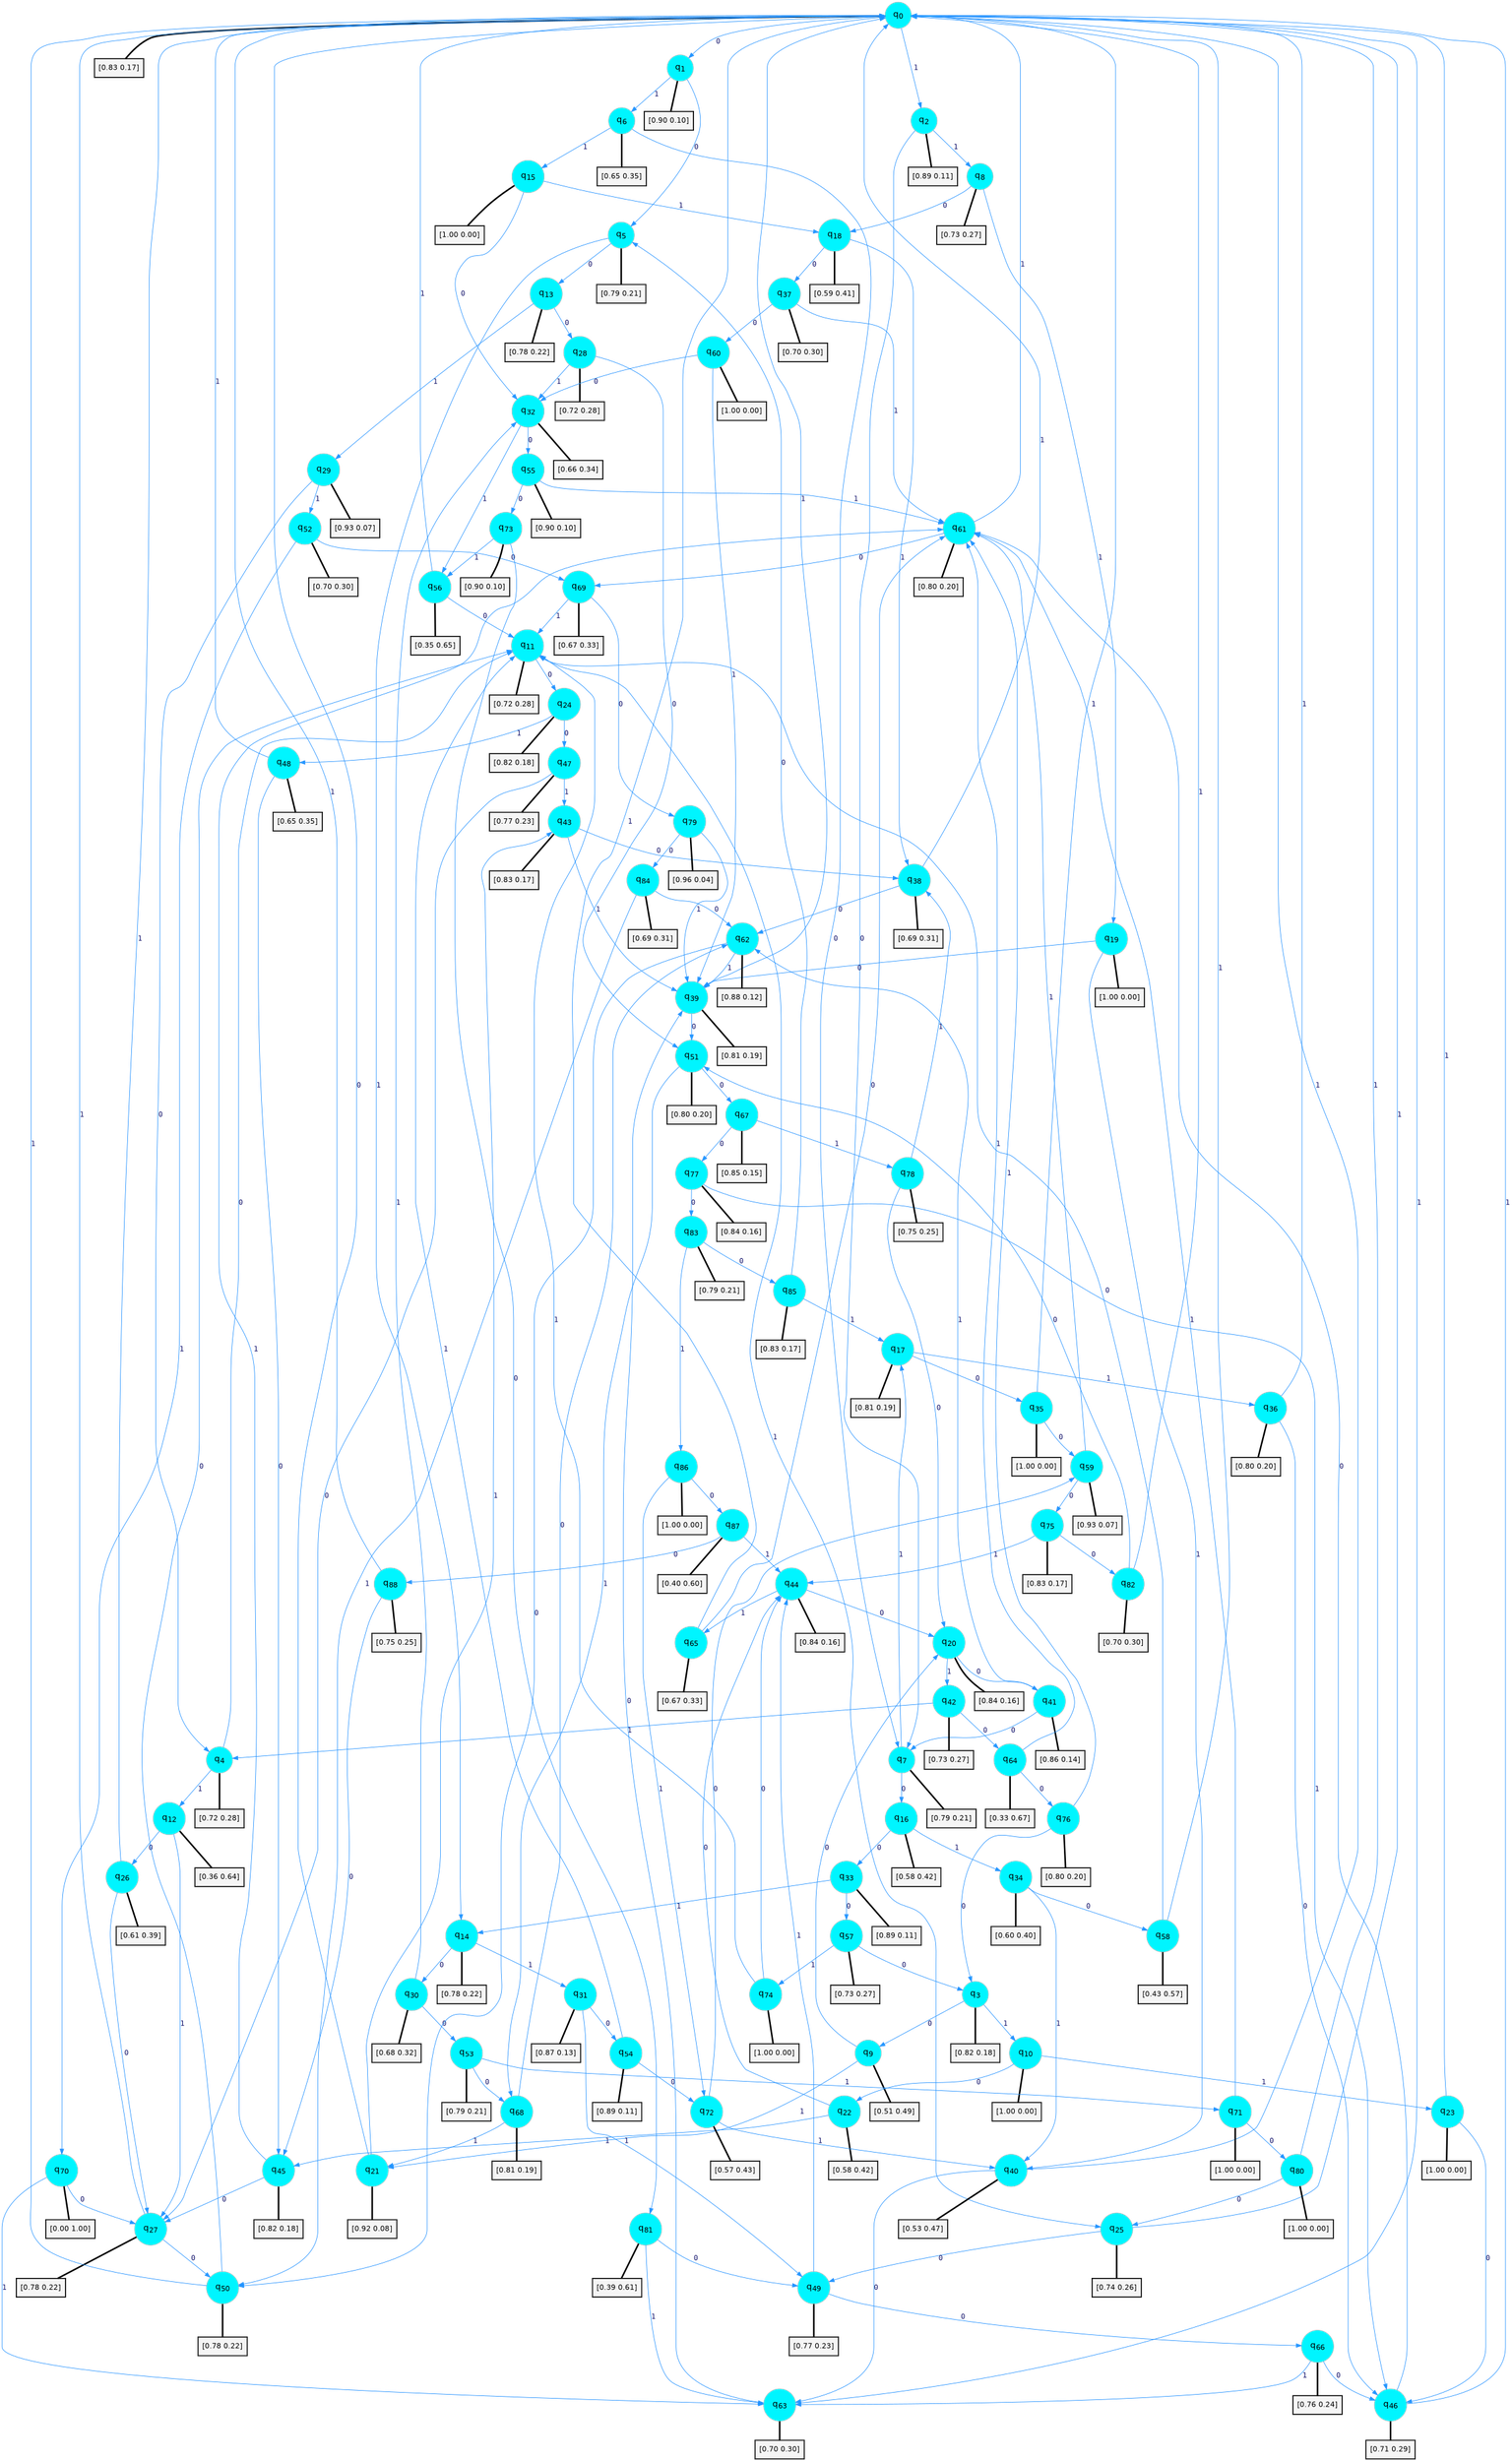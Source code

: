 digraph G {
graph [
bgcolor=transparent, dpi=300, rankdir=TD, size="40,25"];
node [
color=gray, fillcolor=turquoise1, fontcolor=black, fontname=Helvetica, fontsize=16, fontweight=bold, shape=circle, style=filled];
edge [
arrowsize=1, color=dodgerblue1, fontcolor=midnightblue, fontname=courier, fontweight=bold, penwidth=1, style=solid, weight=20];
0[label=<q<SUB>0</SUB>>];
1[label=<q<SUB>1</SUB>>];
2[label=<q<SUB>2</SUB>>];
3[label=<q<SUB>3</SUB>>];
4[label=<q<SUB>4</SUB>>];
5[label=<q<SUB>5</SUB>>];
6[label=<q<SUB>6</SUB>>];
7[label=<q<SUB>7</SUB>>];
8[label=<q<SUB>8</SUB>>];
9[label=<q<SUB>9</SUB>>];
10[label=<q<SUB>10</SUB>>];
11[label=<q<SUB>11</SUB>>];
12[label=<q<SUB>12</SUB>>];
13[label=<q<SUB>13</SUB>>];
14[label=<q<SUB>14</SUB>>];
15[label=<q<SUB>15</SUB>>];
16[label=<q<SUB>16</SUB>>];
17[label=<q<SUB>17</SUB>>];
18[label=<q<SUB>18</SUB>>];
19[label=<q<SUB>19</SUB>>];
20[label=<q<SUB>20</SUB>>];
21[label=<q<SUB>21</SUB>>];
22[label=<q<SUB>22</SUB>>];
23[label=<q<SUB>23</SUB>>];
24[label=<q<SUB>24</SUB>>];
25[label=<q<SUB>25</SUB>>];
26[label=<q<SUB>26</SUB>>];
27[label=<q<SUB>27</SUB>>];
28[label=<q<SUB>28</SUB>>];
29[label=<q<SUB>29</SUB>>];
30[label=<q<SUB>30</SUB>>];
31[label=<q<SUB>31</SUB>>];
32[label=<q<SUB>32</SUB>>];
33[label=<q<SUB>33</SUB>>];
34[label=<q<SUB>34</SUB>>];
35[label=<q<SUB>35</SUB>>];
36[label=<q<SUB>36</SUB>>];
37[label=<q<SUB>37</SUB>>];
38[label=<q<SUB>38</SUB>>];
39[label=<q<SUB>39</SUB>>];
40[label=<q<SUB>40</SUB>>];
41[label=<q<SUB>41</SUB>>];
42[label=<q<SUB>42</SUB>>];
43[label=<q<SUB>43</SUB>>];
44[label=<q<SUB>44</SUB>>];
45[label=<q<SUB>45</SUB>>];
46[label=<q<SUB>46</SUB>>];
47[label=<q<SUB>47</SUB>>];
48[label=<q<SUB>48</SUB>>];
49[label=<q<SUB>49</SUB>>];
50[label=<q<SUB>50</SUB>>];
51[label=<q<SUB>51</SUB>>];
52[label=<q<SUB>52</SUB>>];
53[label=<q<SUB>53</SUB>>];
54[label=<q<SUB>54</SUB>>];
55[label=<q<SUB>55</SUB>>];
56[label=<q<SUB>56</SUB>>];
57[label=<q<SUB>57</SUB>>];
58[label=<q<SUB>58</SUB>>];
59[label=<q<SUB>59</SUB>>];
60[label=<q<SUB>60</SUB>>];
61[label=<q<SUB>61</SUB>>];
62[label=<q<SUB>62</SUB>>];
63[label=<q<SUB>63</SUB>>];
64[label=<q<SUB>64</SUB>>];
65[label=<q<SUB>65</SUB>>];
66[label=<q<SUB>66</SUB>>];
67[label=<q<SUB>67</SUB>>];
68[label=<q<SUB>68</SUB>>];
69[label=<q<SUB>69</SUB>>];
70[label=<q<SUB>70</SUB>>];
71[label=<q<SUB>71</SUB>>];
72[label=<q<SUB>72</SUB>>];
73[label=<q<SUB>73</SUB>>];
74[label=<q<SUB>74</SUB>>];
75[label=<q<SUB>75</SUB>>];
76[label=<q<SUB>76</SUB>>];
77[label=<q<SUB>77</SUB>>];
78[label=<q<SUB>78</SUB>>];
79[label=<q<SUB>79</SUB>>];
80[label=<q<SUB>80</SUB>>];
81[label=<q<SUB>81</SUB>>];
82[label=<q<SUB>82</SUB>>];
83[label=<q<SUB>83</SUB>>];
84[label=<q<SUB>84</SUB>>];
85[label=<q<SUB>85</SUB>>];
86[label=<q<SUB>86</SUB>>];
87[label=<q<SUB>87</SUB>>];
88[label=<q<SUB>88</SUB>>];
89[label="[0.83 0.17]", shape=box,fontcolor=black, fontname=Helvetica, fontsize=14, penwidth=2, fillcolor=whitesmoke,color=black];
90[label="[0.90 0.10]", shape=box,fontcolor=black, fontname=Helvetica, fontsize=14, penwidth=2, fillcolor=whitesmoke,color=black];
91[label="[0.89 0.11]", shape=box,fontcolor=black, fontname=Helvetica, fontsize=14, penwidth=2, fillcolor=whitesmoke,color=black];
92[label="[0.82 0.18]", shape=box,fontcolor=black, fontname=Helvetica, fontsize=14, penwidth=2, fillcolor=whitesmoke,color=black];
93[label="[0.72 0.28]", shape=box,fontcolor=black, fontname=Helvetica, fontsize=14, penwidth=2, fillcolor=whitesmoke,color=black];
94[label="[0.79 0.21]", shape=box,fontcolor=black, fontname=Helvetica, fontsize=14, penwidth=2, fillcolor=whitesmoke,color=black];
95[label="[0.65 0.35]", shape=box,fontcolor=black, fontname=Helvetica, fontsize=14, penwidth=2, fillcolor=whitesmoke,color=black];
96[label="[0.79 0.21]", shape=box,fontcolor=black, fontname=Helvetica, fontsize=14, penwidth=2, fillcolor=whitesmoke,color=black];
97[label="[0.73 0.27]", shape=box,fontcolor=black, fontname=Helvetica, fontsize=14, penwidth=2, fillcolor=whitesmoke,color=black];
98[label="[0.51 0.49]", shape=box,fontcolor=black, fontname=Helvetica, fontsize=14, penwidth=2, fillcolor=whitesmoke,color=black];
99[label="[1.00 0.00]", shape=box,fontcolor=black, fontname=Helvetica, fontsize=14, penwidth=2, fillcolor=whitesmoke,color=black];
100[label="[0.72 0.28]", shape=box,fontcolor=black, fontname=Helvetica, fontsize=14, penwidth=2, fillcolor=whitesmoke,color=black];
101[label="[0.36 0.64]", shape=box,fontcolor=black, fontname=Helvetica, fontsize=14, penwidth=2, fillcolor=whitesmoke,color=black];
102[label="[0.78 0.22]", shape=box,fontcolor=black, fontname=Helvetica, fontsize=14, penwidth=2, fillcolor=whitesmoke,color=black];
103[label="[0.78 0.22]", shape=box,fontcolor=black, fontname=Helvetica, fontsize=14, penwidth=2, fillcolor=whitesmoke,color=black];
104[label="[1.00 0.00]", shape=box,fontcolor=black, fontname=Helvetica, fontsize=14, penwidth=2, fillcolor=whitesmoke,color=black];
105[label="[0.58 0.42]", shape=box,fontcolor=black, fontname=Helvetica, fontsize=14, penwidth=2, fillcolor=whitesmoke,color=black];
106[label="[0.81 0.19]", shape=box,fontcolor=black, fontname=Helvetica, fontsize=14, penwidth=2, fillcolor=whitesmoke,color=black];
107[label="[0.59 0.41]", shape=box,fontcolor=black, fontname=Helvetica, fontsize=14, penwidth=2, fillcolor=whitesmoke,color=black];
108[label="[1.00 0.00]", shape=box,fontcolor=black, fontname=Helvetica, fontsize=14, penwidth=2, fillcolor=whitesmoke,color=black];
109[label="[0.84 0.16]", shape=box,fontcolor=black, fontname=Helvetica, fontsize=14, penwidth=2, fillcolor=whitesmoke,color=black];
110[label="[0.92 0.08]", shape=box,fontcolor=black, fontname=Helvetica, fontsize=14, penwidth=2, fillcolor=whitesmoke,color=black];
111[label="[0.58 0.42]", shape=box,fontcolor=black, fontname=Helvetica, fontsize=14, penwidth=2, fillcolor=whitesmoke,color=black];
112[label="[1.00 0.00]", shape=box,fontcolor=black, fontname=Helvetica, fontsize=14, penwidth=2, fillcolor=whitesmoke,color=black];
113[label="[0.82 0.18]", shape=box,fontcolor=black, fontname=Helvetica, fontsize=14, penwidth=2, fillcolor=whitesmoke,color=black];
114[label="[0.74 0.26]", shape=box,fontcolor=black, fontname=Helvetica, fontsize=14, penwidth=2, fillcolor=whitesmoke,color=black];
115[label="[0.61 0.39]", shape=box,fontcolor=black, fontname=Helvetica, fontsize=14, penwidth=2, fillcolor=whitesmoke,color=black];
116[label="[0.78 0.22]", shape=box,fontcolor=black, fontname=Helvetica, fontsize=14, penwidth=2, fillcolor=whitesmoke,color=black];
117[label="[0.72 0.28]", shape=box,fontcolor=black, fontname=Helvetica, fontsize=14, penwidth=2, fillcolor=whitesmoke,color=black];
118[label="[0.93 0.07]", shape=box,fontcolor=black, fontname=Helvetica, fontsize=14, penwidth=2, fillcolor=whitesmoke,color=black];
119[label="[0.68 0.32]", shape=box,fontcolor=black, fontname=Helvetica, fontsize=14, penwidth=2, fillcolor=whitesmoke,color=black];
120[label="[0.87 0.13]", shape=box,fontcolor=black, fontname=Helvetica, fontsize=14, penwidth=2, fillcolor=whitesmoke,color=black];
121[label="[0.66 0.34]", shape=box,fontcolor=black, fontname=Helvetica, fontsize=14, penwidth=2, fillcolor=whitesmoke,color=black];
122[label="[0.89 0.11]", shape=box,fontcolor=black, fontname=Helvetica, fontsize=14, penwidth=2, fillcolor=whitesmoke,color=black];
123[label="[0.60 0.40]", shape=box,fontcolor=black, fontname=Helvetica, fontsize=14, penwidth=2, fillcolor=whitesmoke,color=black];
124[label="[1.00 0.00]", shape=box,fontcolor=black, fontname=Helvetica, fontsize=14, penwidth=2, fillcolor=whitesmoke,color=black];
125[label="[0.80 0.20]", shape=box,fontcolor=black, fontname=Helvetica, fontsize=14, penwidth=2, fillcolor=whitesmoke,color=black];
126[label="[0.70 0.30]", shape=box,fontcolor=black, fontname=Helvetica, fontsize=14, penwidth=2, fillcolor=whitesmoke,color=black];
127[label="[0.69 0.31]", shape=box,fontcolor=black, fontname=Helvetica, fontsize=14, penwidth=2, fillcolor=whitesmoke,color=black];
128[label="[0.81 0.19]", shape=box,fontcolor=black, fontname=Helvetica, fontsize=14, penwidth=2, fillcolor=whitesmoke,color=black];
129[label="[0.53 0.47]", shape=box,fontcolor=black, fontname=Helvetica, fontsize=14, penwidth=2, fillcolor=whitesmoke,color=black];
130[label="[0.86 0.14]", shape=box,fontcolor=black, fontname=Helvetica, fontsize=14, penwidth=2, fillcolor=whitesmoke,color=black];
131[label="[0.73 0.27]", shape=box,fontcolor=black, fontname=Helvetica, fontsize=14, penwidth=2, fillcolor=whitesmoke,color=black];
132[label="[0.83 0.17]", shape=box,fontcolor=black, fontname=Helvetica, fontsize=14, penwidth=2, fillcolor=whitesmoke,color=black];
133[label="[0.84 0.16]", shape=box,fontcolor=black, fontname=Helvetica, fontsize=14, penwidth=2, fillcolor=whitesmoke,color=black];
134[label="[0.82 0.18]", shape=box,fontcolor=black, fontname=Helvetica, fontsize=14, penwidth=2, fillcolor=whitesmoke,color=black];
135[label="[0.71 0.29]", shape=box,fontcolor=black, fontname=Helvetica, fontsize=14, penwidth=2, fillcolor=whitesmoke,color=black];
136[label="[0.77 0.23]", shape=box,fontcolor=black, fontname=Helvetica, fontsize=14, penwidth=2, fillcolor=whitesmoke,color=black];
137[label="[0.65 0.35]", shape=box,fontcolor=black, fontname=Helvetica, fontsize=14, penwidth=2, fillcolor=whitesmoke,color=black];
138[label="[0.77 0.23]", shape=box,fontcolor=black, fontname=Helvetica, fontsize=14, penwidth=2, fillcolor=whitesmoke,color=black];
139[label="[0.78 0.22]", shape=box,fontcolor=black, fontname=Helvetica, fontsize=14, penwidth=2, fillcolor=whitesmoke,color=black];
140[label="[0.80 0.20]", shape=box,fontcolor=black, fontname=Helvetica, fontsize=14, penwidth=2, fillcolor=whitesmoke,color=black];
141[label="[0.70 0.30]", shape=box,fontcolor=black, fontname=Helvetica, fontsize=14, penwidth=2, fillcolor=whitesmoke,color=black];
142[label="[0.79 0.21]", shape=box,fontcolor=black, fontname=Helvetica, fontsize=14, penwidth=2, fillcolor=whitesmoke,color=black];
143[label="[0.89 0.11]", shape=box,fontcolor=black, fontname=Helvetica, fontsize=14, penwidth=2, fillcolor=whitesmoke,color=black];
144[label="[0.90 0.10]", shape=box,fontcolor=black, fontname=Helvetica, fontsize=14, penwidth=2, fillcolor=whitesmoke,color=black];
145[label="[0.35 0.65]", shape=box,fontcolor=black, fontname=Helvetica, fontsize=14, penwidth=2, fillcolor=whitesmoke,color=black];
146[label="[0.73 0.27]", shape=box,fontcolor=black, fontname=Helvetica, fontsize=14, penwidth=2, fillcolor=whitesmoke,color=black];
147[label="[0.43 0.57]", shape=box,fontcolor=black, fontname=Helvetica, fontsize=14, penwidth=2, fillcolor=whitesmoke,color=black];
148[label="[0.93 0.07]", shape=box,fontcolor=black, fontname=Helvetica, fontsize=14, penwidth=2, fillcolor=whitesmoke,color=black];
149[label="[1.00 0.00]", shape=box,fontcolor=black, fontname=Helvetica, fontsize=14, penwidth=2, fillcolor=whitesmoke,color=black];
150[label="[0.80 0.20]", shape=box,fontcolor=black, fontname=Helvetica, fontsize=14, penwidth=2, fillcolor=whitesmoke,color=black];
151[label="[0.88 0.12]", shape=box,fontcolor=black, fontname=Helvetica, fontsize=14, penwidth=2, fillcolor=whitesmoke,color=black];
152[label="[0.70 0.30]", shape=box,fontcolor=black, fontname=Helvetica, fontsize=14, penwidth=2, fillcolor=whitesmoke,color=black];
153[label="[0.33 0.67]", shape=box,fontcolor=black, fontname=Helvetica, fontsize=14, penwidth=2, fillcolor=whitesmoke,color=black];
154[label="[0.67 0.33]", shape=box,fontcolor=black, fontname=Helvetica, fontsize=14, penwidth=2, fillcolor=whitesmoke,color=black];
155[label="[0.76 0.24]", shape=box,fontcolor=black, fontname=Helvetica, fontsize=14, penwidth=2, fillcolor=whitesmoke,color=black];
156[label="[0.85 0.15]", shape=box,fontcolor=black, fontname=Helvetica, fontsize=14, penwidth=2, fillcolor=whitesmoke,color=black];
157[label="[0.81 0.19]", shape=box,fontcolor=black, fontname=Helvetica, fontsize=14, penwidth=2, fillcolor=whitesmoke,color=black];
158[label="[0.67 0.33]", shape=box,fontcolor=black, fontname=Helvetica, fontsize=14, penwidth=2, fillcolor=whitesmoke,color=black];
159[label="[0.00 1.00]", shape=box,fontcolor=black, fontname=Helvetica, fontsize=14, penwidth=2, fillcolor=whitesmoke,color=black];
160[label="[1.00 0.00]", shape=box,fontcolor=black, fontname=Helvetica, fontsize=14, penwidth=2, fillcolor=whitesmoke,color=black];
161[label="[0.57 0.43]", shape=box,fontcolor=black, fontname=Helvetica, fontsize=14, penwidth=2, fillcolor=whitesmoke,color=black];
162[label="[0.90 0.10]", shape=box,fontcolor=black, fontname=Helvetica, fontsize=14, penwidth=2, fillcolor=whitesmoke,color=black];
163[label="[1.00 0.00]", shape=box,fontcolor=black, fontname=Helvetica, fontsize=14, penwidth=2, fillcolor=whitesmoke,color=black];
164[label="[0.83 0.17]", shape=box,fontcolor=black, fontname=Helvetica, fontsize=14, penwidth=2, fillcolor=whitesmoke,color=black];
165[label="[0.80 0.20]", shape=box,fontcolor=black, fontname=Helvetica, fontsize=14, penwidth=2, fillcolor=whitesmoke,color=black];
166[label="[0.84 0.16]", shape=box,fontcolor=black, fontname=Helvetica, fontsize=14, penwidth=2, fillcolor=whitesmoke,color=black];
167[label="[0.75 0.25]", shape=box,fontcolor=black, fontname=Helvetica, fontsize=14, penwidth=2, fillcolor=whitesmoke,color=black];
168[label="[0.96 0.04]", shape=box,fontcolor=black, fontname=Helvetica, fontsize=14, penwidth=2, fillcolor=whitesmoke,color=black];
169[label="[1.00 0.00]", shape=box,fontcolor=black, fontname=Helvetica, fontsize=14, penwidth=2, fillcolor=whitesmoke,color=black];
170[label="[0.39 0.61]", shape=box,fontcolor=black, fontname=Helvetica, fontsize=14, penwidth=2, fillcolor=whitesmoke,color=black];
171[label="[0.70 0.30]", shape=box,fontcolor=black, fontname=Helvetica, fontsize=14, penwidth=2, fillcolor=whitesmoke,color=black];
172[label="[0.79 0.21]", shape=box,fontcolor=black, fontname=Helvetica, fontsize=14, penwidth=2, fillcolor=whitesmoke,color=black];
173[label="[0.69 0.31]", shape=box,fontcolor=black, fontname=Helvetica, fontsize=14, penwidth=2, fillcolor=whitesmoke,color=black];
174[label="[0.83 0.17]", shape=box,fontcolor=black, fontname=Helvetica, fontsize=14, penwidth=2, fillcolor=whitesmoke,color=black];
175[label="[1.00 0.00]", shape=box,fontcolor=black, fontname=Helvetica, fontsize=14, penwidth=2, fillcolor=whitesmoke,color=black];
176[label="[0.40 0.60]", shape=box,fontcolor=black, fontname=Helvetica, fontsize=14, penwidth=2, fillcolor=whitesmoke,color=black];
177[label="[0.75 0.25]", shape=box,fontcolor=black, fontname=Helvetica, fontsize=14, penwidth=2, fillcolor=whitesmoke,color=black];
0->1 [label=0];
0->2 [label=1];
0->89 [arrowhead=none, penwidth=3,color=black];
1->5 [label=0];
1->6 [label=1];
1->90 [arrowhead=none, penwidth=3,color=black];
2->7 [label=0];
2->8 [label=1];
2->91 [arrowhead=none, penwidth=3,color=black];
3->9 [label=0];
3->10 [label=1];
3->92 [arrowhead=none, penwidth=3,color=black];
4->11 [label=0];
4->12 [label=1];
4->93 [arrowhead=none, penwidth=3,color=black];
5->13 [label=0];
5->14 [label=1];
5->94 [arrowhead=none, penwidth=3,color=black];
6->7 [label=0];
6->15 [label=1];
6->95 [arrowhead=none, penwidth=3,color=black];
7->16 [label=0];
7->17 [label=1];
7->96 [arrowhead=none, penwidth=3,color=black];
8->18 [label=0];
8->19 [label=1];
8->97 [arrowhead=none, penwidth=3,color=black];
9->20 [label=0];
9->21 [label=1];
9->98 [arrowhead=none, penwidth=3,color=black];
10->22 [label=0];
10->23 [label=1];
10->99 [arrowhead=none, penwidth=3,color=black];
11->24 [label=0];
11->25 [label=1];
11->100 [arrowhead=none, penwidth=3,color=black];
12->26 [label=0];
12->27 [label=1];
12->101 [arrowhead=none, penwidth=3,color=black];
13->28 [label=0];
13->29 [label=1];
13->102 [arrowhead=none, penwidth=3,color=black];
14->30 [label=0];
14->31 [label=1];
14->103 [arrowhead=none, penwidth=3,color=black];
15->32 [label=0];
15->18 [label=1];
15->104 [arrowhead=none, penwidth=3,color=black];
16->33 [label=0];
16->34 [label=1];
16->105 [arrowhead=none, penwidth=3,color=black];
17->35 [label=0];
17->36 [label=1];
17->106 [arrowhead=none, penwidth=3,color=black];
18->37 [label=0];
18->38 [label=1];
18->107 [arrowhead=none, penwidth=3,color=black];
19->39 [label=0];
19->40 [label=1];
19->108 [arrowhead=none, penwidth=3,color=black];
20->41 [label=0];
20->42 [label=1];
20->109 [arrowhead=none, penwidth=3,color=black];
21->0 [label=0];
21->43 [label=1];
21->110 [arrowhead=none, penwidth=3,color=black];
22->44 [label=0];
22->45 [label=1];
22->111 [arrowhead=none, penwidth=3,color=black];
23->46 [label=0];
23->0 [label=1];
23->112 [arrowhead=none, penwidth=3,color=black];
24->47 [label=0];
24->48 [label=1];
24->113 [arrowhead=none, penwidth=3,color=black];
25->49 [label=0];
25->0 [label=1];
25->114 [arrowhead=none, penwidth=3,color=black];
26->27 [label=0];
26->0 [label=1];
26->115 [arrowhead=none, penwidth=3,color=black];
27->50 [label=0];
27->0 [label=1];
27->116 [arrowhead=none, penwidth=3,color=black];
28->51 [label=0];
28->32 [label=1];
28->117 [arrowhead=none, penwidth=3,color=black];
29->4 [label=0];
29->52 [label=1];
29->118 [arrowhead=none, penwidth=3,color=black];
30->53 [label=0];
30->32 [label=1];
30->119 [arrowhead=none, penwidth=3,color=black];
31->54 [label=0];
31->49 [label=1];
31->120 [arrowhead=none, penwidth=3,color=black];
32->55 [label=0];
32->56 [label=1];
32->121 [arrowhead=none, penwidth=3,color=black];
33->57 [label=0];
33->14 [label=1];
33->122 [arrowhead=none, penwidth=3,color=black];
34->58 [label=0];
34->40 [label=1];
34->123 [arrowhead=none, penwidth=3,color=black];
35->59 [label=0];
35->0 [label=1];
35->124 [arrowhead=none, penwidth=3,color=black];
36->46 [label=0];
36->0 [label=1];
36->125 [arrowhead=none, penwidth=3,color=black];
37->60 [label=0];
37->61 [label=1];
37->126 [arrowhead=none, penwidth=3,color=black];
38->62 [label=0];
38->0 [label=1];
38->127 [arrowhead=none, penwidth=3,color=black];
39->51 [label=0];
39->0 [label=1];
39->128 [arrowhead=none, penwidth=3,color=black];
40->63 [label=0];
40->0 [label=1];
40->129 [arrowhead=none, penwidth=3,color=black];
41->7 [label=0];
41->62 [label=1];
41->130 [arrowhead=none, penwidth=3,color=black];
42->64 [label=0];
42->4 [label=1];
42->131 [arrowhead=none, penwidth=3,color=black];
43->38 [label=0];
43->39 [label=1];
43->132 [arrowhead=none, penwidth=3,color=black];
44->20 [label=0];
44->65 [label=1];
44->133 [arrowhead=none, penwidth=3,color=black];
45->27 [label=0];
45->61 [label=1];
45->134 [arrowhead=none, penwidth=3,color=black];
46->61 [label=0];
46->0 [label=1];
46->135 [arrowhead=none, penwidth=3,color=black];
47->27 [label=0];
47->43 [label=1];
47->136 [arrowhead=none, penwidth=3,color=black];
48->45 [label=0];
48->0 [label=1];
48->137 [arrowhead=none, penwidth=3,color=black];
49->66 [label=0];
49->44 [label=1];
49->138 [arrowhead=none, penwidth=3,color=black];
50->11 [label=0];
50->0 [label=1];
50->139 [arrowhead=none, penwidth=3,color=black];
51->67 [label=0];
51->68 [label=1];
51->140 [arrowhead=none, penwidth=3,color=black];
52->69 [label=0];
52->70 [label=1];
52->141 [arrowhead=none, penwidth=3,color=black];
53->68 [label=0];
53->71 [label=1];
53->142 [arrowhead=none, penwidth=3,color=black];
54->72 [label=0];
54->11 [label=1];
54->143 [arrowhead=none, penwidth=3,color=black];
55->73 [label=0];
55->61 [label=1];
55->144 [arrowhead=none, penwidth=3,color=black];
56->11 [label=0];
56->0 [label=1];
56->145 [arrowhead=none, penwidth=3,color=black];
57->3 [label=0];
57->74 [label=1];
57->146 [arrowhead=none, penwidth=3,color=black];
58->11 [label=0];
58->0 [label=1];
58->147 [arrowhead=none, penwidth=3,color=black];
59->75 [label=0];
59->61 [label=1];
59->148 [arrowhead=none, penwidth=3,color=black];
60->32 [label=0];
60->39 [label=1];
60->149 [arrowhead=none, penwidth=3,color=black];
61->69 [label=0];
61->0 [label=1];
61->150 [arrowhead=none, penwidth=3,color=black];
62->50 [label=0];
62->39 [label=1];
62->151 [arrowhead=none, penwidth=3,color=black];
63->39 [label=0];
63->0 [label=1];
63->152 [arrowhead=none, penwidth=3,color=black];
64->76 [label=0];
64->61 [label=1];
64->153 [arrowhead=none, penwidth=3,color=black];
65->61 [label=0];
65->0 [label=1];
65->154 [arrowhead=none, penwidth=3,color=black];
66->46 [label=0];
66->63 [label=1];
66->155 [arrowhead=none, penwidth=3,color=black];
67->77 [label=0];
67->78 [label=1];
67->156 [arrowhead=none, penwidth=3,color=black];
68->62 [label=0];
68->21 [label=1];
68->157 [arrowhead=none, penwidth=3,color=black];
69->79 [label=0];
69->11 [label=1];
69->158 [arrowhead=none, penwidth=3,color=black];
70->27 [label=0];
70->63 [label=1];
70->159 [arrowhead=none, penwidth=3,color=black];
71->80 [label=0];
71->61 [label=1];
71->160 [arrowhead=none, penwidth=3,color=black];
72->59 [label=0];
72->40 [label=1];
72->161 [arrowhead=none, penwidth=3,color=black];
73->81 [label=0];
73->56 [label=1];
73->162 [arrowhead=none, penwidth=3,color=black];
74->44 [label=0];
74->11 [label=1];
74->163 [arrowhead=none, penwidth=3,color=black];
75->82 [label=0];
75->44 [label=1];
75->164 [arrowhead=none, penwidth=3,color=black];
76->3 [label=0];
76->61 [label=1];
76->165 [arrowhead=none, penwidth=3,color=black];
77->83 [label=0];
77->46 [label=1];
77->166 [arrowhead=none, penwidth=3,color=black];
78->20 [label=0];
78->38 [label=1];
78->167 [arrowhead=none, penwidth=3,color=black];
79->84 [label=0];
79->39 [label=1];
79->168 [arrowhead=none, penwidth=3,color=black];
80->25 [label=0];
80->0 [label=1];
80->169 [arrowhead=none, penwidth=3,color=black];
81->49 [label=0];
81->63 [label=1];
81->170 [arrowhead=none, penwidth=3,color=black];
82->51 [label=0];
82->0 [label=1];
82->171 [arrowhead=none, penwidth=3,color=black];
83->85 [label=0];
83->86 [label=1];
83->172 [arrowhead=none, penwidth=3,color=black];
84->62 [label=0];
84->50 [label=1];
84->173 [arrowhead=none, penwidth=3,color=black];
85->5 [label=0];
85->17 [label=1];
85->174 [arrowhead=none, penwidth=3,color=black];
86->87 [label=0];
86->72 [label=1];
86->175 [arrowhead=none, penwidth=3,color=black];
87->88 [label=0];
87->44 [label=1];
87->176 [arrowhead=none, penwidth=3,color=black];
88->45 [label=0];
88->0 [label=1];
88->177 [arrowhead=none, penwidth=3,color=black];
}
